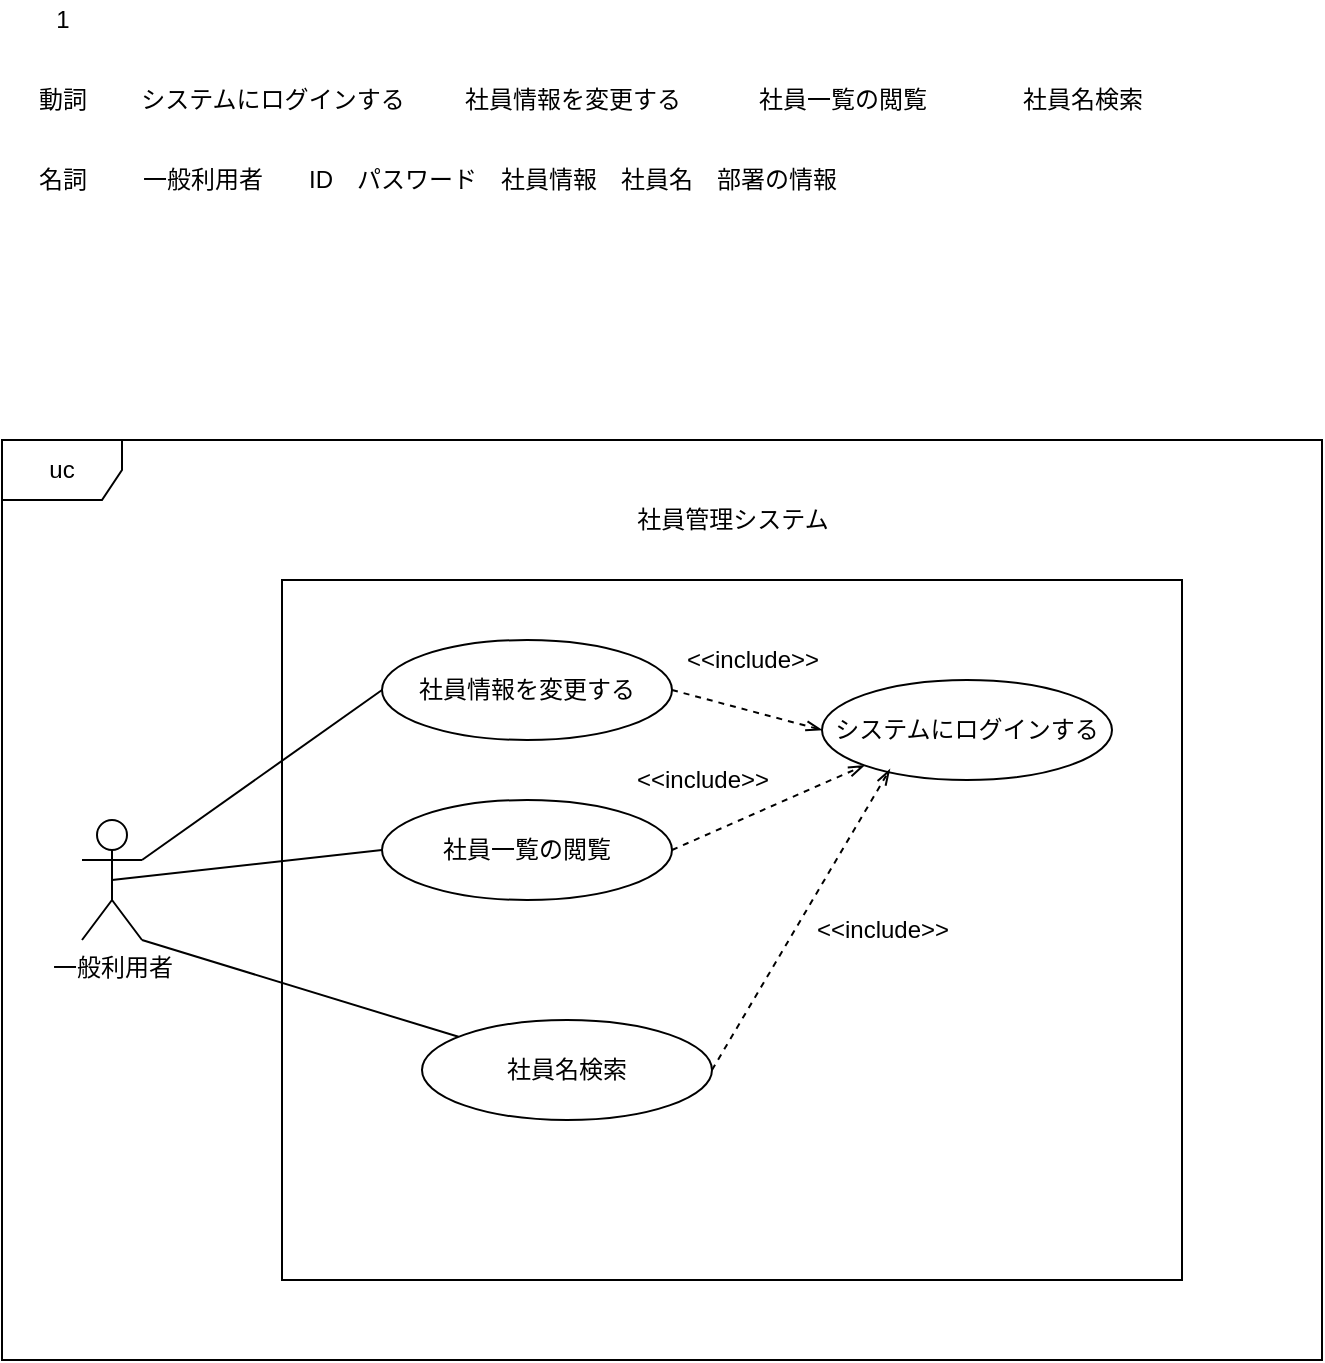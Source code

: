 <mxfile version="14.6.13" type="device"><diagram id="XXCOxlAOD9wXzEJk58As" name="第 1 页"><mxGraphModel dx="865" dy="639" grid="1" gridSize="10" guides="1" tooltips="1" connect="1" arrows="1" fold="1" page="1" pageScale="1" pageWidth="827" pageHeight="1169" math="0" shadow="0"><root><mxCell id="0"/><mxCell id="1" parent="0"/><mxCell id="hTqkyJvaTmGsAk0Z0ZcR-1" value="uc" style="shape=umlFrame;whiteSpace=wrap;html=1;" vertex="1" parent="1"><mxGeometry x="70" y="270" width="660" height="460" as="geometry"/></mxCell><mxCell id="hTqkyJvaTmGsAk0Z0ZcR-2" value="1" style="text;html=1;align=center;verticalAlign=middle;resizable=0;points=[];autosize=1;strokeColor=none;" vertex="1" parent="1"><mxGeometry x="90" y="50" width="20" height="20" as="geometry"/></mxCell><mxCell id="hTqkyJvaTmGsAk0Z0ZcR-3" value="動詞" style="text;html=1;align=center;verticalAlign=middle;resizable=0;points=[];autosize=1;strokeColor=none;" vertex="1" parent="1"><mxGeometry x="80" y="90" width="40" height="20" as="geometry"/></mxCell><mxCell id="hTqkyJvaTmGsAk0Z0ZcR-5" value="システムにログインする" style="text;html=1;align=center;verticalAlign=middle;resizable=0;points=[];autosize=1;strokeColor=none;" vertex="1" parent="1"><mxGeometry x="130" y="90" width="150" height="20" as="geometry"/></mxCell><mxCell id="hTqkyJvaTmGsAk0Z0ZcR-7" value="社員情報を変更する" style="text;html=1;align=center;verticalAlign=middle;resizable=0;points=[];autosize=1;strokeColor=none;" vertex="1" parent="1"><mxGeometry x="295" y="90" width="120" height="20" as="geometry"/></mxCell><mxCell id="hTqkyJvaTmGsAk0Z0ZcR-8" value="社員一覧の閲覧" style="text;html=1;align=center;verticalAlign=middle;resizable=0;points=[];autosize=1;strokeColor=none;" vertex="1" parent="1"><mxGeometry x="440" y="90" width="100" height="20" as="geometry"/></mxCell><mxCell id="hTqkyJvaTmGsAk0Z0ZcR-9" value="社員名検索" style="text;html=1;align=center;verticalAlign=middle;resizable=0;points=[];autosize=1;strokeColor=none;" vertex="1" parent="1"><mxGeometry x="570" y="90" width="80" height="20" as="geometry"/></mxCell><mxCell id="hTqkyJvaTmGsAk0Z0ZcR-10" value="名詞" style="text;html=1;align=center;verticalAlign=middle;resizable=0;points=[];autosize=1;strokeColor=none;" vertex="1" parent="1"><mxGeometry x="80" y="130" width="40" height="20" as="geometry"/></mxCell><mxCell id="hTqkyJvaTmGsAk0Z0ZcR-11" value="一般利用者" style="text;html=1;align=center;verticalAlign=middle;resizable=0;points=[];autosize=1;strokeColor=none;" vertex="1" parent="1"><mxGeometry x="130" y="130" width="80" height="20" as="geometry"/></mxCell><mxCell id="hTqkyJvaTmGsAk0Z0ZcR-12" value="ID　パスワード　社員情報　社員名　部署の情報　" style="text;html=1;align=center;verticalAlign=middle;resizable=0;points=[];autosize=1;strokeColor=none;" vertex="1" parent="1"><mxGeometry x="210" y="130" width="290" height="20" as="geometry"/></mxCell><mxCell id="hTqkyJvaTmGsAk0Z0ZcR-14" value="" style="rounded=0;whiteSpace=wrap;html=1;" vertex="1" parent="1"><mxGeometry x="210" y="340" width="450" height="350" as="geometry"/></mxCell><mxCell id="hTqkyJvaTmGsAk0Z0ZcR-15" value="社員管理システム" style="text;html=1;align=center;verticalAlign=middle;resizable=0;points=[];autosize=1;strokeColor=none;" vertex="1" parent="1"><mxGeometry x="380" y="300" width="110" height="20" as="geometry"/></mxCell><mxCell id="hTqkyJvaTmGsAk0Z0ZcR-23" style="rounded=0;orthogonalLoop=1;jettySize=auto;html=1;exitX=1;exitY=0.333;exitDx=0;exitDy=0;exitPerimeter=0;entryX=0;entryY=0.5;entryDx=0;entryDy=0;endArrow=none;endFill=0;" edge="1" parent="1" source="hTqkyJvaTmGsAk0Z0ZcR-16" target="hTqkyJvaTmGsAk0Z0ZcR-18"><mxGeometry relative="1" as="geometry"/></mxCell><mxCell id="hTqkyJvaTmGsAk0Z0ZcR-24" style="edgeStyle=none;rounded=0;orthogonalLoop=1;jettySize=auto;html=1;exitX=0.5;exitY=0.5;exitDx=0;exitDy=0;exitPerimeter=0;entryX=0;entryY=0.5;entryDx=0;entryDy=0;endArrow=none;endFill=0;" edge="1" parent="1" source="hTqkyJvaTmGsAk0Z0ZcR-16" target="hTqkyJvaTmGsAk0Z0ZcR-19"><mxGeometry relative="1" as="geometry"/></mxCell><mxCell id="hTqkyJvaTmGsAk0Z0ZcR-25" style="edgeStyle=none;rounded=0;orthogonalLoop=1;jettySize=auto;html=1;exitX=1;exitY=1;exitDx=0;exitDy=0;exitPerimeter=0;endArrow=none;endFill=0;" edge="1" parent="1" source="hTqkyJvaTmGsAk0Z0ZcR-16" target="hTqkyJvaTmGsAk0Z0ZcR-20"><mxGeometry relative="1" as="geometry"/></mxCell><mxCell id="hTqkyJvaTmGsAk0Z0ZcR-16" value="一般利用者" style="shape=umlActor;verticalLabelPosition=bottom;verticalAlign=top;html=1;outlineConnect=0;" vertex="1" parent="1"><mxGeometry x="110" y="460" width="30" height="60" as="geometry"/></mxCell><mxCell id="hTqkyJvaTmGsAk0Z0ZcR-17" value="システムにログインする" style="ellipse;whiteSpace=wrap;html=1;" vertex="1" parent="1"><mxGeometry x="480" y="390" width="145" height="50" as="geometry"/></mxCell><mxCell id="hTqkyJvaTmGsAk0Z0ZcR-26" style="edgeStyle=none;rounded=0;orthogonalLoop=1;jettySize=auto;html=1;exitX=1;exitY=0.5;exitDx=0;exitDy=0;entryX=0;entryY=0.5;entryDx=0;entryDy=0;endArrow=openThin;endFill=0;dashed=1;" edge="1" parent="1" source="hTqkyJvaTmGsAk0Z0ZcR-18" target="hTqkyJvaTmGsAk0Z0ZcR-17"><mxGeometry relative="1" as="geometry"/></mxCell><mxCell id="hTqkyJvaTmGsAk0Z0ZcR-18" value="&lt;span&gt;社員情報を変更する&lt;/span&gt;" style="ellipse;whiteSpace=wrap;html=1;" vertex="1" parent="1"><mxGeometry x="260" y="370" width="145" height="50" as="geometry"/></mxCell><mxCell id="hTqkyJvaTmGsAk0Z0ZcR-27" style="edgeStyle=none;rounded=0;orthogonalLoop=1;jettySize=auto;html=1;exitX=1;exitY=0.5;exitDx=0;exitDy=0;entryX=0;entryY=1;entryDx=0;entryDy=0;dashed=1;endArrow=openThin;endFill=0;" edge="1" parent="1" source="hTqkyJvaTmGsAk0Z0ZcR-19" target="hTqkyJvaTmGsAk0Z0ZcR-17"><mxGeometry relative="1" as="geometry"/></mxCell><mxCell id="hTqkyJvaTmGsAk0Z0ZcR-19" value="&lt;span&gt;社員一覧の閲覧&lt;/span&gt;" style="ellipse;whiteSpace=wrap;html=1;" vertex="1" parent="1"><mxGeometry x="260" y="450" width="145" height="50" as="geometry"/></mxCell><mxCell id="hTqkyJvaTmGsAk0Z0ZcR-28" style="edgeStyle=none;rounded=0;orthogonalLoop=1;jettySize=auto;html=1;exitX=1;exitY=0.5;exitDx=0;exitDy=0;entryX=0.234;entryY=0.894;entryDx=0;entryDy=0;entryPerimeter=0;dashed=1;endArrow=openThin;endFill=0;" edge="1" parent="1" source="hTqkyJvaTmGsAk0Z0ZcR-20" target="hTqkyJvaTmGsAk0Z0ZcR-17"><mxGeometry relative="1" as="geometry"/></mxCell><mxCell id="hTqkyJvaTmGsAk0Z0ZcR-20" value="&lt;span&gt;社員名検索&lt;/span&gt;" style="ellipse;whiteSpace=wrap;html=1;" vertex="1" parent="1"><mxGeometry x="280" y="560" width="145" height="50" as="geometry"/></mxCell><mxCell id="hTqkyJvaTmGsAk0Z0ZcR-29" value="&lt;span&gt;&amp;lt;&amp;lt;include&amp;gt;&amp;gt;&lt;/span&gt;" style="text;html=1;align=center;verticalAlign=middle;resizable=0;points=[];autosize=1;strokeColor=none;" vertex="1" parent="1"><mxGeometry x="470" y="505" width="80" height="20" as="geometry"/></mxCell><mxCell id="hTqkyJvaTmGsAk0Z0ZcR-30" value="&lt;span&gt;&amp;lt;&amp;lt;include&amp;gt;&amp;gt;&lt;/span&gt;" style="text;html=1;align=center;verticalAlign=middle;resizable=0;points=[];autosize=1;strokeColor=none;" vertex="1" parent="1"><mxGeometry x="380" y="430" width="80" height="20" as="geometry"/></mxCell><mxCell id="hTqkyJvaTmGsAk0Z0ZcR-31" value="&lt;span&gt;&amp;lt;&amp;lt;include&amp;gt;&amp;gt;&lt;/span&gt;" style="text;html=1;align=center;verticalAlign=middle;resizable=0;points=[];autosize=1;strokeColor=none;" vertex="1" parent="1"><mxGeometry x="405" y="370" width="80" height="20" as="geometry"/></mxCell></root></mxGraphModel></diagram></mxfile>